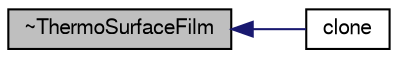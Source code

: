 digraph "~ThermoSurfaceFilm"
{
  bgcolor="transparent";
  edge [fontname="FreeSans",fontsize="10",labelfontname="FreeSans",labelfontsize="10"];
  node [fontname="FreeSans",fontsize="10",shape=record];
  rankdir="LR";
  Node495 [label="~ThermoSurfaceFilm",height=0.2,width=0.4,color="black", fillcolor="grey75", style="filled", fontcolor="black"];
  Node495 -> Node496 [dir="back",color="midnightblue",fontsize="10",style="solid",fontname="FreeSans"];
  Node496 [label="clone",height=0.2,width=0.4,color="black",URL="$a24374.html#a32825dfb168d2790c3bbb24ac8853bf9",tooltip="Construct and return a clone using supplied owner cloud. "];
}
